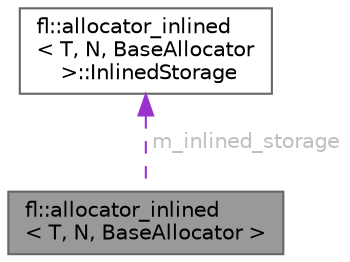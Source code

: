 digraph "fl::allocator_inlined&lt; T, N, BaseAllocator &gt;"
{
 // INTERACTIVE_SVG=YES
 // LATEX_PDF_SIZE
  bgcolor="transparent";
  edge [fontname=Helvetica,fontsize=10,labelfontname=Helvetica,labelfontsize=10];
  node [fontname=Helvetica,fontsize=10,shape=box,height=0.2,width=0.4];
  Node1 [id="Node000001",label="fl::allocator_inlined\l\< T, N, BaseAllocator \>",height=0.2,width=0.4,color="gray40", fillcolor="grey60", style="filled", fontcolor="black",tooltip=" "];
  Node2 -> Node1 [id="edge1_Node000001_Node000002",dir="back",color="darkorchid3",style="dashed",tooltip=" ",label=" m_inlined_storage",fontcolor="grey" ];
  Node2 [id="Node000002",label="fl::allocator_inlined\l\< T, N, BaseAllocator\l \>::InlinedStorage",height=0.2,width=0.4,color="gray40", fillcolor="white", style="filled",URL="$dc/d89/structfl_1_1allocator__inlined_1_1_inlined_storage.html",tooltip=" "];
}
